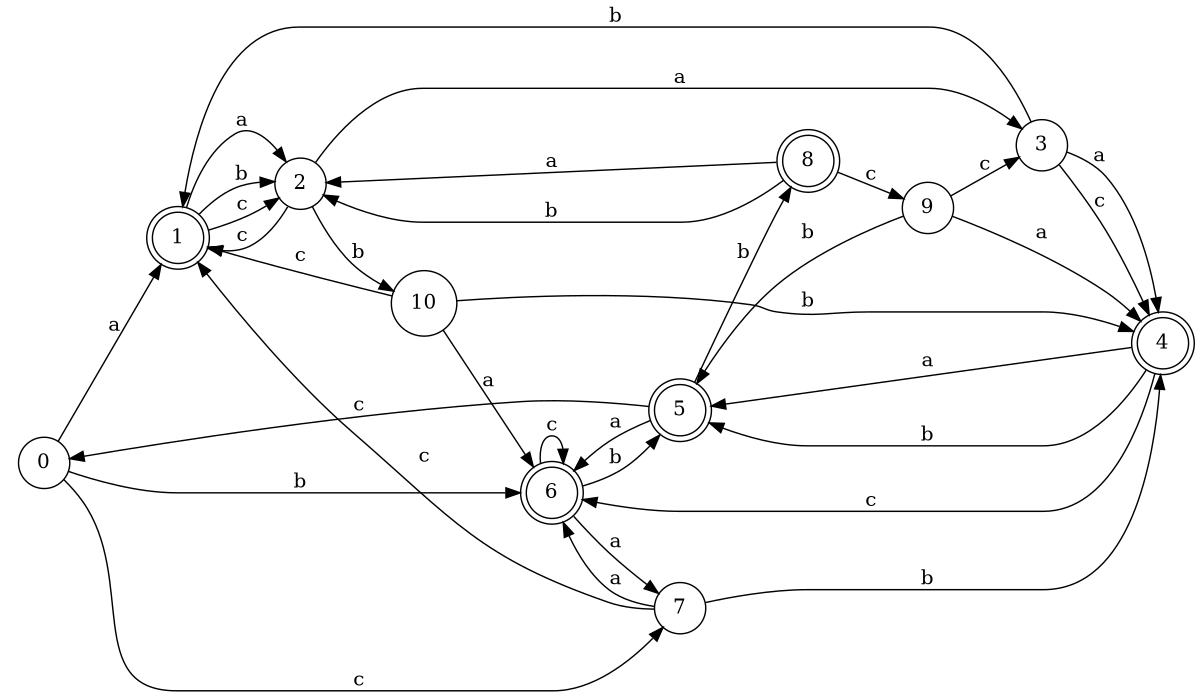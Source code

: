 digraph n9_2 {
__start0 [label="" shape="none"];

rankdir=LR;
size="8,5";

s0 [style="filled", color="black", fillcolor="white" shape="circle", label="0"];
s1 [style="rounded,filled", color="black", fillcolor="white" shape="doublecircle", label="1"];
s2 [style="filled", color="black", fillcolor="white" shape="circle", label="2"];
s3 [style="filled", color="black", fillcolor="white" shape="circle", label="3"];
s4 [style="rounded,filled", color="black", fillcolor="white" shape="doublecircle", label="4"];
s5 [style="rounded,filled", color="black", fillcolor="white" shape="doublecircle", label="5"];
s6 [style="rounded,filled", color="black", fillcolor="white" shape="doublecircle", label="6"];
s7 [style="filled", color="black", fillcolor="white" shape="circle", label="7"];
s8 [style="rounded,filled", color="black", fillcolor="white" shape="doublecircle", label="8"];
s9 [style="filled", color="black", fillcolor="white" shape="circle", label="9"];
s10 [style="filled", color="black", fillcolor="white" shape="circle", label="10"];
s0 -> s1 [label="a"];
s0 -> s6 [label="b"];
s0 -> s7 [label="c"];
s1 -> s2 [label="a"];
s1 -> s2 [label="b"];
s1 -> s2 [label="c"];
s2 -> s3 [label="a"];
s2 -> s10 [label="b"];
s2 -> s1 [label="c"];
s3 -> s4 [label="a"];
s3 -> s1 [label="b"];
s3 -> s4 [label="c"];
s4 -> s5 [label="a"];
s4 -> s5 [label="b"];
s4 -> s6 [label="c"];
s5 -> s6 [label="a"];
s5 -> s8 [label="b"];
s5 -> s0 [label="c"];
s6 -> s7 [label="a"];
s6 -> s5 [label="b"];
s6 -> s6 [label="c"];
s7 -> s6 [label="a"];
s7 -> s4 [label="b"];
s7 -> s1 [label="c"];
s8 -> s2 [label="a"];
s8 -> s2 [label="b"];
s8 -> s9 [label="c"];
s9 -> s4 [label="a"];
s9 -> s5 [label="b"];
s9 -> s3 [label="c"];
s10 -> s6 [label="a"];
s10 -> s4 [label="b"];
s10 -> s1 [label="c"];

}